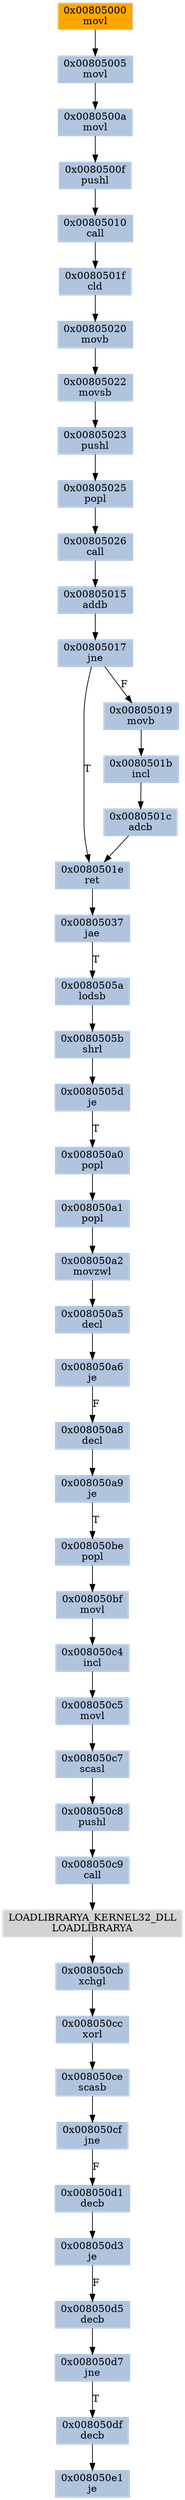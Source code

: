 strict digraph G {
	graph [bgcolor=transparent,
		name=G
	];
	node [color=lightsteelblue,
		fillcolor=lightsteelblue,
		shape=rectangle,
		style=filled
	];
	"0x008050a6"	[label="0x008050a6
je"];
	"0x008050a8"	[label="0x008050a8
decl"];
	"0x008050a6" -> "0x008050a8"	[color="#000000",
		label=F];
	"0x008050df"	[label="0x008050df
decb"];
	"0x008050e1"	[label="0x008050e1
je"];
	"0x008050df" -> "0x008050e1"	[color="#000000"];
	"0x008050a5"	[label="0x008050a5
decl"];
	"0x008050a5" -> "0x008050a6"	[color="#000000"];
	"0x008050a0"	[label="0x008050a0
popl"];
	"0x008050a1"	[label="0x008050a1
popl"];
	"0x008050a0" -> "0x008050a1"	[color="#000000"];
	"0x00805037"	[label="0x00805037
jae"];
	"0x0080505a"	[label="0x0080505a
lodsb"];
	"0x00805037" -> "0x0080505a"	[color="#000000",
		label=T];
	"0x008050bf"	[label="0x008050bf
movl"];
	"0x008050c4"	[label="0x008050c4
incl"];
	"0x008050bf" -> "0x008050c4"	[color="#000000"];
	"0x008050cf"	[label="0x008050cf
jne"];
	"0x008050d1"	[label="0x008050d1
decb"];
	"0x008050cf" -> "0x008050d1"	[color="#000000",
		label=F];
	"0x00805022"	[label="0x00805022
movsb"];
	"0x00805023"	[label="0x00805023
pushl"];
	"0x00805022" -> "0x00805023"	[color="#000000"];
	"0x0080505b"	[label="0x0080505b
shrl"];
	"0x0080505a" -> "0x0080505b"	[color="#000000"];
	"0x0080505d"	[label="0x0080505d
je"];
	"0x0080505b" -> "0x0080505d"	[color="#000000"];
	"0x008050a9"	[label="0x008050a9
je"];
	"0x008050be"	[label="0x008050be
popl"];
	"0x008050a9" -> "0x008050be"	[color="#000000",
		label=T];
	"0x00805025"	[label="0x00805025
popl"];
	"0x00805023" -> "0x00805025"	[color="#000000"];
	"0x008050c9"	[label="0x008050c9
call"];
	LOADLIBRARYA_KERNEL32_DLL	[color=lightgrey,
		fillcolor=lightgrey,
		label="LOADLIBRARYA_KERNEL32_DLL
LOADLIBRARYA"];
	"0x008050c9" -> LOADLIBRARYA_KERNEL32_DLL	[color="#000000"];
	"0x00805026"	[label="0x00805026
call"];
	"0x00805015"	[label="0x00805015
addb"];
	"0x00805026" -> "0x00805015"	[color="#000000"];
	"0x0080501c"	[label="0x0080501c
adcb"];
	"0x0080501e"	[label="0x0080501e
ret"];
	"0x0080501c" -> "0x0080501e"	[color="#000000"];
	"0x008050c8"	[label="0x008050c8
pushl"];
	"0x008050c8" -> "0x008050c9"	[color="#000000"];
	"0x00805017"	[label="0x00805017
jne"];
	"0x00805017" -> "0x0080501e"	[color="#000000",
		label=T];
	"0x00805019"	[label="0x00805019
movb"];
	"0x00805017" -> "0x00805019"	[color="#000000",
		label=F];
	"0x008050cc"	[label="0x008050cc
xorl"];
	"0x008050ce"	[label="0x008050ce
scasb"];
	"0x008050cc" -> "0x008050ce"	[color="#000000"];
	"0x0080501b"	[label="0x0080501b
incl"];
	"0x0080501b" -> "0x0080501c"	[color="#000000"];
	"0x008050d5"	[label="0x008050d5
decb"];
	"0x008050d7"	[label="0x008050d7
jne"];
	"0x008050d5" -> "0x008050d7"	[color="#000000"];
	"0x008050ce" -> "0x008050cf"	[color="#000000"];
	"0x008050d7" -> "0x008050df"	[color="#000000",
		label=T];
	"0x008050cb"	[label="0x008050cb
xchgl"];
	"0x008050cb" -> "0x008050cc"	[color="#000000"];
	"0x008050be" -> "0x008050bf"	[color="#000000"];
	"0x008050d3"	[label="0x008050d3
je"];
	"0x008050d1" -> "0x008050d3"	[color="#000000"];
	"0x00805020"	[label="0x00805020
movb"];
	"0x00805020" -> "0x00805022"	[color="#000000"];
	"0x00805005"	[label="0x00805005
movl"];
	"0x0080500a"	[label="0x0080500a
movl"];
	"0x00805005" -> "0x0080500a"	[color="#000000"];
	"0x008050c5"	[label="0x008050c5
movl"];
	"0x008050c4" -> "0x008050c5"	[color="#000000"];
	"0x00805010"	[label="0x00805010
call"];
	"0x0080501f"	[label="0x0080501f
cld"];
	"0x00805010" -> "0x0080501f"	[color="#000000"];
	"0x00805015" -> "0x00805017"	[color="#000000"];
	"0x0080501e" -> "0x00805037"	[color="#000000"];
	"0x00805025" -> "0x00805026"	[color="#000000"];
	LOADLIBRARYA_KERNEL32_DLL -> "0x008050cb"	[color="#000000"];
	"0x0080500f"	[label="0x0080500f
pushl"];
	"0x0080500a" -> "0x0080500f"	[color="#000000"];
	"0x008050a8" -> "0x008050a9"	[color="#000000"];
	"0x0080505d" -> "0x008050a0"	[color="#000000",
		label=T];
	"0x0080501f" -> "0x00805020"	[color="#000000"];
	"0x008050a2"	[label="0x008050a2
movzwl"];
	"0x008050a1" -> "0x008050a2"	[color="#000000"];
	"0x008050c7"	[label="0x008050c7
scasl"];
	"0x008050c7" -> "0x008050c8"	[color="#000000"];
	"0x00805019" -> "0x0080501b"	[color="#000000"];
	"0x00805000"	[color=lightgrey,
		fillcolor=orange,
		label="0x00805000
movl"];
	"0x00805000" -> "0x00805005"	[color="#000000"];
	"0x008050d3" -> "0x008050d5"	[color="#000000",
		label=F];
	"0x0080500f" -> "0x00805010"	[color="#000000"];
	"0x008050a2" -> "0x008050a5"	[color="#000000"];
	"0x008050c5" -> "0x008050c7"	[color="#000000"];
}
